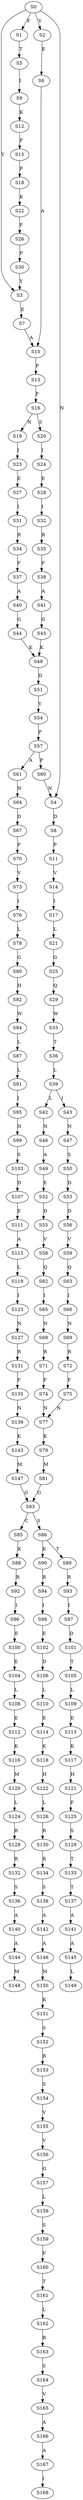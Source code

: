 strict digraph  {
	S0 -> S1 [ label = F ];
	S0 -> S2 [ label = Y ];
	S0 -> S3 [ label = Y ];
	S0 -> S4 [ label = N ];
	S1 -> S5 [ label = T ];
	S2 -> S6 [ label = E ];
	S3 -> S7 [ label = E ];
	S4 -> S8 [ label = D ];
	S5 -> S9 [ label = I ];
	S6 -> S10 [ label = A ];
	S7 -> S10 [ label = A ];
	S8 -> S11 [ label = P ];
	S9 -> S12 [ label = K ];
	S10 -> S13 [ label = P ];
	S11 -> S14 [ label = V ];
	S12 -> S15 [ label = P ];
	S13 -> S16 [ label = F ];
	S14 -> S17 [ label = I ];
	S15 -> S18 [ label = P ];
	S16 -> S19 [ label = N ];
	S16 -> S20 [ label = S ];
	S17 -> S21 [ label = L ];
	S18 -> S22 [ label = K ];
	S19 -> S23 [ label = I ];
	S20 -> S24 [ label = I ];
	S21 -> S25 [ label = G ];
	S22 -> S26 [ label = F ];
	S23 -> S27 [ label = E ];
	S24 -> S28 [ label = E ];
	S25 -> S29 [ label = Q ];
	S26 -> S30 [ label = P ];
	S27 -> S31 [ label = I ];
	S28 -> S32 [ label = I ];
	S29 -> S33 [ label = W ];
	S30 -> S3 [ label = Y ];
	S31 -> S34 [ label = R ];
	S32 -> S35 [ label = R ];
	S33 -> S36 [ label = T ];
	S34 -> S37 [ label = F ];
	S35 -> S38 [ label = F ];
	S36 -> S39 [ label = L ];
	S37 -> S40 [ label = A ];
	S38 -> S41 [ label = A ];
	S39 -> S42 [ label = L ];
	S39 -> S43 [ label = I ];
	S40 -> S44 [ label = G ];
	S41 -> S45 [ label = G ];
	S42 -> S46 [ label = N ];
	S43 -> S47 [ label = N ];
	S44 -> S48 [ label = K ];
	S45 -> S48 [ label = K ];
	S46 -> S49 [ label = A ];
	S47 -> S50 [ label = S ];
	S48 -> S51 [ label = D ];
	S49 -> S52 [ label = E ];
	S50 -> S53 [ label = D ];
	S51 -> S54 [ label = Y ];
	S52 -> S55 [ label = D ];
	S53 -> S56 [ label = D ];
	S54 -> S57 [ label = P ];
	S55 -> S58 [ label = V ];
	S56 -> S59 [ label = V ];
	S57 -> S60 [ label = P ];
	S57 -> S61 [ label = A ];
	S58 -> S62 [ label = Q ];
	S59 -> S63 [ label = Q ];
	S60 -> S4 [ label = N ];
	S61 -> S64 [ label = N ];
	S62 -> S65 [ label = I ];
	S63 -> S66 [ label = I ];
	S64 -> S67 [ label = D ];
	S65 -> S68 [ label = N ];
	S66 -> S69 [ label = N ];
	S67 -> S70 [ label = P ];
	S68 -> S71 [ label = R ];
	S69 -> S72 [ label = R ];
	S70 -> S73 [ label = V ];
	S71 -> S74 [ label = F ];
	S72 -> S75 [ label = F ];
	S73 -> S76 [ label = I ];
	S74 -> S77 [ label = N ];
	S75 -> S77 [ label = N ];
	S76 -> S78 [ label = L ];
	S77 -> S79 [ label = K ];
	S78 -> S80 [ label = G ];
	S79 -> S81 [ label = M ];
	S80 -> S82 [ label = H ];
	S81 -> S83 [ label = G ];
	S82 -> S84 [ label = W ];
	S83 -> S85 [ label = C ];
	S83 -> S86 [ label = S ];
	S84 -> S87 [ label = L ];
	S85 -> S88 [ label = K ];
	S86 -> S89 [ label = T ];
	S86 -> S90 [ label = K ];
	S87 -> S91 [ label = L ];
	S88 -> S92 [ label = R ];
	S89 -> S93 [ label = R ];
	S90 -> S94 [ label = R ];
	S91 -> S95 [ label = I ];
	S92 -> S96 [ label = I ];
	S93 -> S97 [ label = I ];
	S94 -> S98 [ label = I ];
	S95 -> S99 [ label = N ];
	S96 -> S100 [ label = E ];
	S97 -> S101 [ label = D ];
	S98 -> S102 [ label = E ];
	S99 -> S103 [ label = S ];
	S100 -> S104 [ label = E ];
	S101 -> S105 [ label = T ];
	S102 -> S106 [ label = D ];
	S103 -> S107 [ label = D ];
	S104 -> S108 [ label = L ];
	S105 -> S109 [ label = L ];
	S106 -> S110 [ label = L ];
	S107 -> S111 [ label = E ];
	S108 -> S112 [ label = E ];
	S109 -> S113 [ label = E ];
	S110 -> S114 [ label = E ];
	S111 -> S115 [ label = A ];
	S112 -> S116 [ label = K ];
	S113 -> S117 [ label = K ];
	S114 -> S118 [ label = K ];
	S115 -> S119 [ label = L ];
	S116 -> S120 [ label = M ];
	S117 -> S121 [ label = H ];
	S118 -> S122 [ label = H ];
	S119 -> S123 [ label = I ];
	S120 -> S124 [ label = L ];
	S121 -> S125 [ label = F ];
	S122 -> S126 [ label = L ];
	S123 -> S127 [ label = N ];
	S124 -> S128 [ label = R ];
	S125 -> S129 [ label = S ];
	S126 -> S130 [ label = R ];
	S127 -> S131 [ label = R ];
	S128 -> S132 [ label = R ];
	S129 -> S133 [ label = T ];
	S130 -> S134 [ label = R ];
	S131 -> S135 [ label = F ];
	S132 -> S136 [ label = S ];
	S133 -> S137 [ label = T ];
	S134 -> S138 [ label = S ];
	S135 -> S139 [ label = N ];
	S136 -> S140 [ label = A ];
	S137 -> S141 [ label = A ];
	S138 -> S142 [ label = A ];
	S139 -> S143 [ label = K ];
	S140 -> S144 [ label = A ];
	S141 -> S145 [ label = A ];
	S142 -> S146 [ label = A ];
	S143 -> S147 [ label = M ];
	S144 -> S148 [ label = M ];
	S145 -> S149 [ label = L ];
	S146 -> S150 [ label = M ];
	S147 -> S83 [ label = G ];
	S150 -> S151 [ label = K ];
	S151 -> S152 [ label = S ];
	S152 -> S153 [ label = R ];
	S153 -> S154 [ label = S ];
	S154 -> S155 [ label = V ];
	S155 -> S156 [ label = V ];
	S156 -> S157 [ label = G ];
	S157 -> S158 [ label = L ];
	S158 -> S159 [ label = S ];
	S159 -> S160 [ label = F ];
	S160 -> S161 [ label = T ];
	S161 -> S162 [ label = L ];
	S162 -> S163 [ label = R ];
	S163 -> S164 [ label = S ];
	S164 -> S165 [ label = V ];
	S165 -> S166 [ label = A ];
	S166 -> S167 [ label = A ];
	S167 -> S168 [ label = I ];
}
